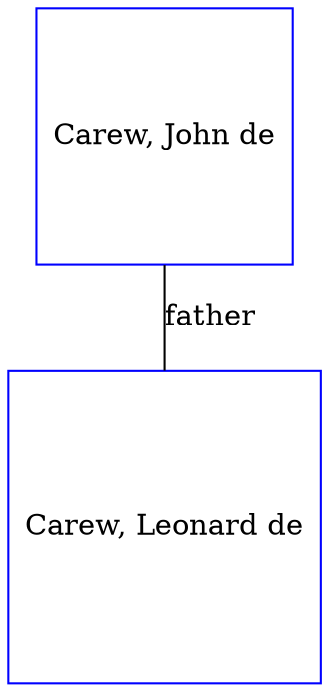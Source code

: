 digraph D {
    edge [dir=none];    node [shape=box];    "013150"   [label="Carew, John de", shape=box, regular=1, color="blue"] ;
"013045"   [label="Carew, Leonard de", shape=box, regular=1, color="blue"] ;
013150->013045 [label="father",arrowsize=0.0]; 
}